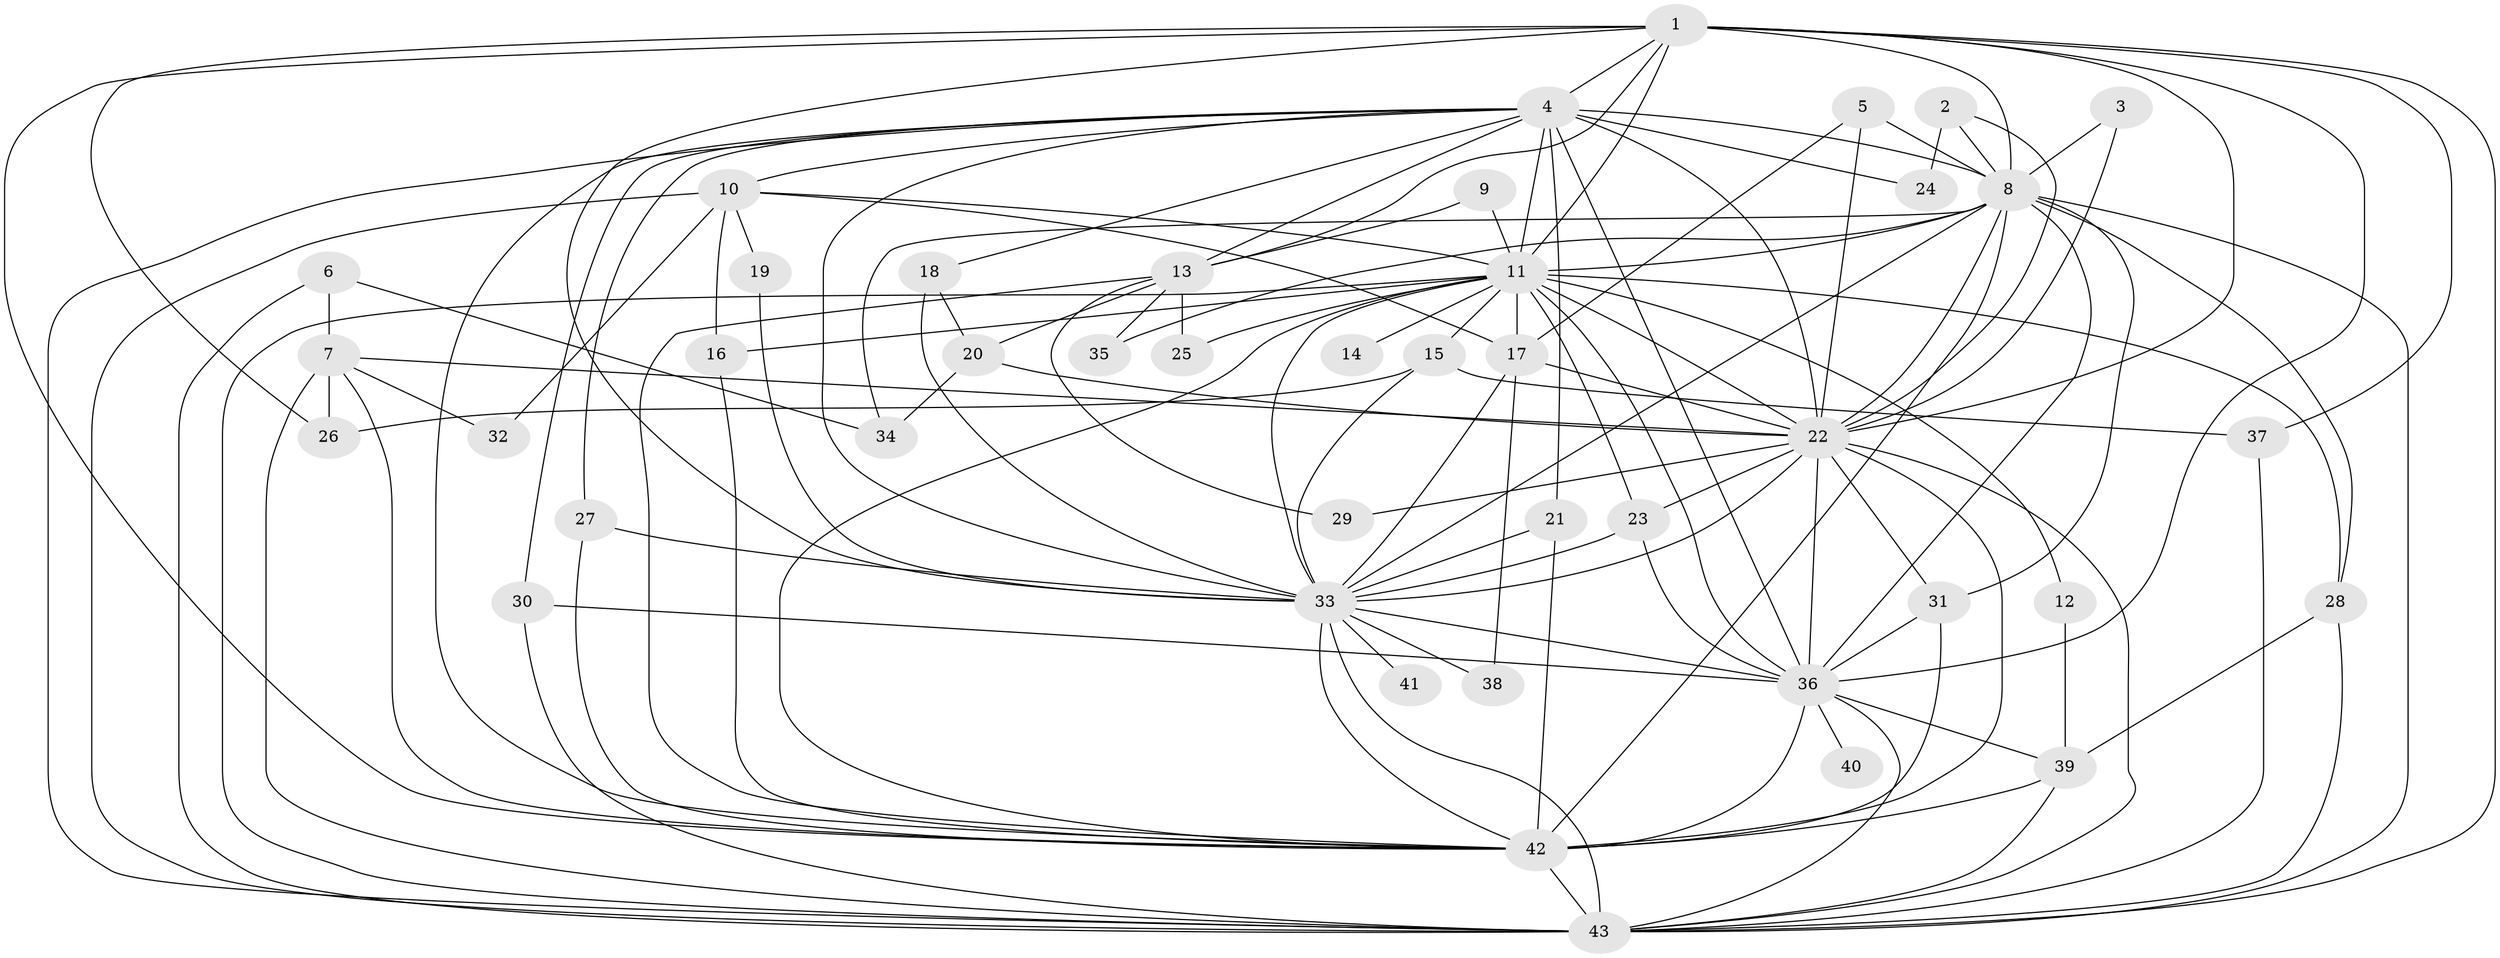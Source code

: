 // original degree distribution, {21: 0.011627906976744186, 22: 0.03488372093023256, 15: 0.011627906976744186, 17: 0.023255813953488372, 12: 0.011627906976744186, 19: 0.011627906976744186, 23: 0.011627906976744186, 4: 0.046511627906976744, 3: 0.1744186046511628, 8: 0.011627906976744186, 9: 0.011627906976744186, 2: 0.5813953488372093, 5: 0.046511627906976744, 6: 0.011627906976744186}
// Generated by graph-tools (version 1.1) at 2025/01/03/09/25 03:01:19]
// undirected, 43 vertices, 122 edges
graph export_dot {
graph [start="1"]
  node [color=gray90,style=filled];
  1;
  2;
  3;
  4;
  5;
  6;
  7;
  8;
  9;
  10;
  11;
  12;
  13;
  14;
  15;
  16;
  17;
  18;
  19;
  20;
  21;
  22;
  23;
  24;
  25;
  26;
  27;
  28;
  29;
  30;
  31;
  32;
  33;
  34;
  35;
  36;
  37;
  38;
  39;
  40;
  41;
  42;
  43;
  1 -- 4 [weight=2.0];
  1 -- 8 [weight=1.0];
  1 -- 11 [weight=1.0];
  1 -- 13 [weight=1.0];
  1 -- 22 [weight=1.0];
  1 -- 26 [weight=1.0];
  1 -- 33 [weight=1.0];
  1 -- 36 [weight=1.0];
  1 -- 37 [weight=1.0];
  1 -- 42 [weight=1.0];
  1 -- 43 [weight=1.0];
  2 -- 8 [weight=1.0];
  2 -- 22 [weight=1.0];
  2 -- 24 [weight=1.0];
  3 -- 8 [weight=1.0];
  3 -- 22 [weight=1.0];
  4 -- 8 [weight=5.0];
  4 -- 10 [weight=1.0];
  4 -- 11 [weight=3.0];
  4 -- 13 [weight=2.0];
  4 -- 18 [weight=1.0];
  4 -- 21 [weight=1.0];
  4 -- 22 [weight=2.0];
  4 -- 24 [weight=2.0];
  4 -- 27 [weight=1.0];
  4 -- 30 [weight=1.0];
  4 -- 33 [weight=2.0];
  4 -- 36 [weight=3.0];
  4 -- 42 [weight=2.0];
  4 -- 43 [weight=2.0];
  5 -- 8 [weight=1.0];
  5 -- 17 [weight=1.0];
  5 -- 22 [weight=1.0];
  6 -- 7 [weight=1.0];
  6 -- 34 [weight=1.0];
  6 -- 43 [weight=1.0];
  7 -- 22 [weight=1.0];
  7 -- 26 [weight=1.0];
  7 -- 32 [weight=1.0];
  7 -- 42 [weight=1.0];
  7 -- 43 [weight=1.0];
  8 -- 11 [weight=1.0];
  8 -- 22 [weight=1.0];
  8 -- 28 [weight=1.0];
  8 -- 31 [weight=1.0];
  8 -- 33 [weight=1.0];
  8 -- 34 [weight=1.0];
  8 -- 35 [weight=1.0];
  8 -- 36 [weight=1.0];
  8 -- 42 [weight=3.0];
  8 -- 43 [weight=2.0];
  9 -- 11 [weight=1.0];
  9 -- 13 [weight=1.0];
  10 -- 11 [weight=1.0];
  10 -- 16 [weight=1.0];
  10 -- 17 [weight=1.0];
  10 -- 19 [weight=1.0];
  10 -- 32 [weight=1.0];
  10 -- 43 [weight=2.0];
  11 -- 12 [weight=1.0];
  11 -- 14 [weight=1.0];
  11 -- 15 [weight=2.0];
  11 -- 16 [weight=1.0];
  11 -- 17 [weight=1.0];
  11 -- 22 [weight=1.0];
  11 -- 23 [weight=1.0];
  11 -- 25 [weight=1.0];
  11 -- 28 [weight=1.0];
  11 -- 33 [weight=1.0];
  11 -- 36 [weight=1.0];
  11 -- 42 [weight=1.0];
  11 -- 43 [weight=1.0];
  12 -- 39 [weight=1.0];
  13 -- 20 [weight=1.0];
  13 -- 25 [weight=1.0];
  13 -- 29 [weight=1.0];
  13 -- 35 [weight=1.0];
  13 -- 42 [weight=1.0];
  15 -- 26 [weight=1.0];
  15 -- 33 [weight=1.0];
  15 -- 37 [weight=1.0];
  16 -- 42 [weight=1.0];
  17 -- 22 [weight=2.0];
  17 -- 33 [weight=1.0];
  17 -- 38 [weight=1.0];
  18 -- 20 [weight=1.0];
  18 -- 33 [weight=3.0];
  19 -- 33 [weight=1.0];
  20 -- 22 [weight=1.0];
  20 -- 34 [weight=1.0];
  21 -- 33 [weight=1.0];
  21 -- 42 [weight=1.0];
  22 -- 23 [weight=1.0];
  22 -- 29 [weight=1.0];
  22 -- 31 [weight=1.0];
  22 -- 33 [weight=2.0];
  22 -- 36 [weight=1.0];
  22 -- 42 [weight=3.0];
  22 -- 43 [weight=1.0];
  23 -- 33 [weight=1.0];
  23 -- 36 [weight=1.0];
  27 -- 33 [weight=1.0];
  27 -- 42 [weight=1.0];
  28 -- 39 [weight=1.0];
  28 -- 43 [weight=1.0];
  30 -- 36 [weight=1.0];
  30 -- 43 [weight=1.0];
  31 -- 36 [weight=1.0];
  31 -- 42 [weight=1.0];
  33 -- 36 [weight=1.0];
  33 -- 38 [weight=2.0];
  33 -- 41 [weight=1.0];
  33 -- 42 [weight=1.0];
  33 -- 43 [weight=1.0];
  36 -- 39 [weight=1.0];
  36 -- 40 [weight=1.0];
  36 -- 42 [weight=2.0];
  36 -- 43 [weight=1.0];
  37 -- 43 [weight=1.0];
  39 -- 42 [weight=1.0];
  39 -- 43 [weight=2.0];
  42 -- 43 [weight=1.0];
}
